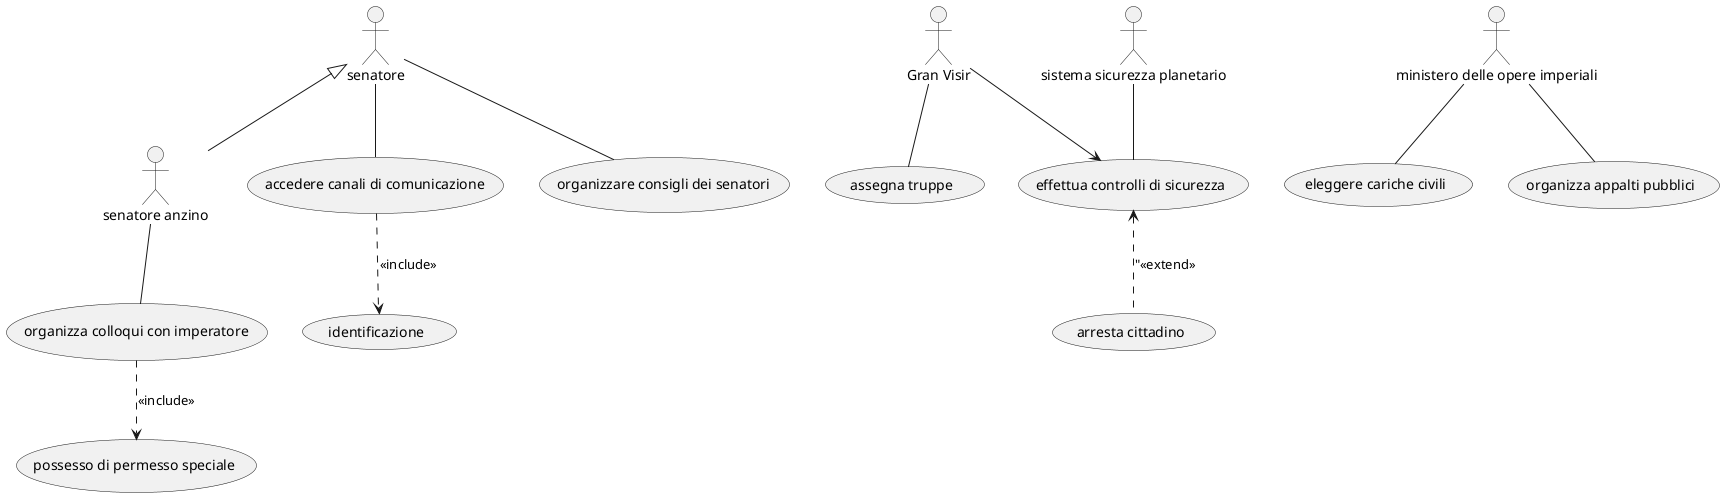 @startuml

''attori politici
:senatore: as sn
:senatore anzino: as HeadSn
(accedere canali di comunicazione) as UC1
(organizzare consigli dei senatori) as UC2
(identificazione) as UC3
(organizza colloqui con imperatore) as UC4
(possesso di permesso speciale) as UC5


''attori militari
:Gran Visir: as GV
:sistema sicurezza planetario: as SSP
(assegna truppe) as UC6
(arresta cittadino) as UC7
(effettua controlli di sicurezza) as UC8


''attori civili
:ministero delle opere imperiali: as MI
(eleggere cariche civili) as UC9
(organizza appalti pubblici) as UC10


sn <|-- HeadSn

sn -- UC1
UC1 ..> UC3 :<<include>>
sn -- UC2
HeadSn -- UC4
UC4 ..> UC5 :<<include>>

GV -- UC6
GV --> UC8
UC8 <.. UC7 :"<<extend>>
SSP -- UC8

MI -- UC9
MI -- UC10

@enduml